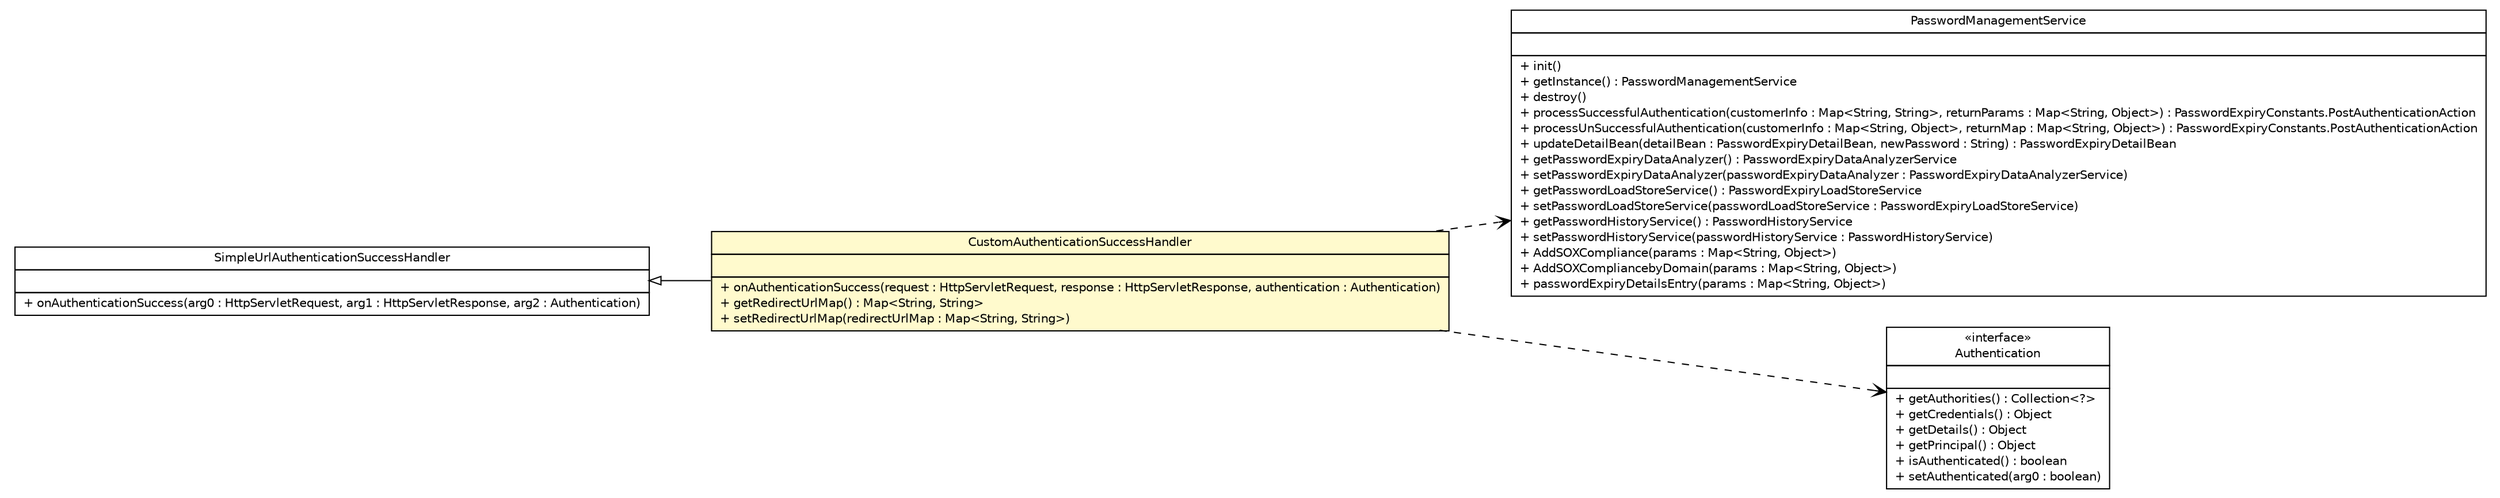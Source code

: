 #!/usr/local/bin/dot
#
# Class diagram 
# Generated by UMLGraph version 5.1 (http://www.umlgraph.org/)
#

digraph G {
	edge [fontname="Helvetica",fontsize=10,labelfontname="Helvetica",labelfontsize=10];
	node [fontname="Helvetica",fontsize=10,shape=plaintext];
	nodesep=0.25;
	ranksep=0.5;
	rankdir=LR;
	// com.inn.headstartdemo.security.mgmt.PasswordManagementService
	c12631 [label=<<table title="com.inn.headstartdemo.security.mgmt.PasswordManagementService" border="0" cellborder="1" cellspacing="0" cellpadding="2" port="p" href="../mgmt/PasswordManagementService.html">
		<tr><td><table border="0" cellspacing="0" cellpadding="1">
<tr><td align="center" balign="center"> PasswordManagementService </td></tr>
		</table></td></tr>
		<tr><td><table border="0" cellspacing="0" cellpadding="1">
<tr><td align="left" balign="left">  </td></tr>
		</table></td></tr>
		<tr><td><table border="0" cellspacing="0" cellpadding="1">
<tr><td align="left" balign="left"> + init() </td></tr>
<tr><td align="left" balign="left"> + getInstance() : PasswordManagementService </td></tr>
<tr><td align="left" balign="left"> + destroy() </td></tr>
<tr><td align="left" balign="left"> + processSuccessfulAuthentication(customerInfo : Map&lt;String, String&gt;, returnParams : Map&lt;String, Object&gt;) : PasswordExpiryConstants.PostAuthenticationAction </td></tr>
<tr><td align="left" balign="left"> + processUnSuccessfulAuthentication(customerInfo : Map&lt;String, Object&gt;, returnMap : Map&lt;String, Object&gt;) : PasswordExpiryConstants.PostAuthenticationAction </td></tr>
<tr><td align="left" balign="left"> + updateDetailBean(detailBean : PasswordExpiryDetailBean, newPassword : String) : PasswordExpiryDetailBean </td></tr>
<tr><td align="left" balign="left"> + getPasswordExpiryDataAnalyzer() : PasswordExpiryDataAnalyzerService </td></tr>
<tr><td align="left" balign="left"> + setPasswordExpiryDataAnalyzer(passwordExpiryDataAnalyzer : PasswordExpiryDataAnalyzerService) </td></tr>
<tr><td align="left" balign="left"> + getPasswordLoadStoreService() : PasswordExpiryLoadStoreService </td></tr>
<tr><td align="left" balign="left"> + setPasswordLoadStoreService(passwordLoadStoreService : PasswordExpiryLoadStoreService) </td></tr>
<tr><td align="left" balign="left"> + getPasswordHistoryService() : PasswordHistoryService </td></tr>
<tr><td align="left" balign="left"> + setPasswordHistoryService(passwordHistoryService : PasswordHistoryService) </td></tr>
<tr><td align="left" balign="left"> + AddSOXCompliance(params : Map&lt;String, Object&gt;) </td></tr>
<tr><td align="left" balign="left"> + AddSOXCompliancebyDomain(params : Map&lt;String, Object&gt;) </td></tr>
<tr><td align="left" balign="left"> + passwordExpiryDetailsEntry(params : Map&lt;String, Object&gt;) </td></tr>
		</table></td></tr>
		</table>>, fontname="Helvetica", fontcolor="black", fontsize=10.0];
	// com.inn.headstartdemo.security.spring.CustomAuthenticationSuccessHandler
	c12641 [label=<<table title="com.inn.headstartdemo.security.spring.CustomAuthenticationSuccessHandler" border="0" cellborder="1" cellspacing="0" cellpadding="2" port="p" bgcolor="lemonChiffon" href="./CustomAuthenticationSuccessHandler.html">
		<tr><td><table border="0" cellspacing="0" cellpadding="1">
<tr><td align="center" balign="center"> CustomAuthenticationSuccessHandler </td></tr>
		</table></td></tr>
		<tr><td><table border="0" cellspacing="0" cellpadding="1">
<tr><td align="left" balign="left">  </td></tr>
		</table></td></tr>
		<tr><td><table border="0" cellspacing="0" cellpadding="1">
<tr><td align="left" balign="left"> + onAuthenticationSuccess(request : HttpServletRequest, response : HttpServletResponse, authentication : Authentication) </td></tr>
<tr><td align="left" balign="left"> + getRedirectUrlMap() : Map&lt;String, String&gt; </td></tr>
<tr><td align="left" balign="left"> + setRedirectUrlMap(redirectUrlMap : Map&lt;String, String&gt;) </td></tr>
		</table></td></tr>
		</table>>, fontname="Helvetica", fontcolor="black", fontsize=10.0];
	//com.inn.headstartdemo.security.spring.CustomAuthenticationSuccessHandler extends org.springframework.security.web.authentication.SimpleUrlAuthenticationSuccessHandler
	c12883:p -> c12641:p [dir=back,arrowtail=empty];
	// com.inn.headstartdemo.security.spring.CustomAuthenticationSuccessHandler DEPEND com.inn.headstartdemo.security.mgmt.PasswordManagementService
	c12641:p -> c12631:p [taillabel="", label="", headlabel="", fontname="Helvetica", fontcolor="black", fontsize=10.0, color="black", arrowhead=open, style=dashed];
	// com.inn.headstartdemo.security.spring.CustomAuthenticationSuccessHandler DEPEND org.springframework.security.core.Authentication
	c12641:p -> c12884:p [taillabel="", label="", headlabel="", fontname="Helvetica", fontcolor="black", fontsize=10.0, color="black", arrowhead=open, style=dashed];
	// org.springframework.security.web.authentication.SimpleUrlAuthenticationSuccessHandler
	c12883 [label=<<table title="org.springframework.security.web.authentication.SimpleUrlAuthenticationSuccessHandler" border="0" cellborder="1" cellspacing="0" cellpadding="2" port="p" href="http://java.sun.com/j2se/1.4.2/docs/api/org/springframework/security/web/authentication/SimpleUrlAuthenticationSuccessHandler.html">
		<tr><td><table border="0" cellspacing="0" cellpadding="1">
<tr><td align="center" balign="center"> SimpleUrlAuthenticationSuccessHandler </td></tr>
		</table></td></tr>
		<tr><td><table border="0" cellspacing="0" cellpadding="1">
<tr><td align="left" balign="left">  </td></tr>
		</table></td></tr>
		<tr><td><table border="0" cellspacing="0" cellpadding="1">
<tr><td align="left" balign="left"> + onAuthenticationSuccess(arg0 : HttpServletRequest, arg1 : HttpServletResponse, arg2 : Authentication) </td></tr>
		</table></td></tr>
		</table>>, fontname="Helvetica", fontcolor="black", fontsize=10.0];
	// org.springframework.security.core.Authentication
	c12884 [label=<<table title="org.springframework.security.core.Authentication" border="0" cellborder="1" cellspacing="0" cellpadding="2" port="p" href="http://java.sun.com/j2se/1.4.2/docs/api/org/springframework/security/core/Authentication.html">
		<tr><td><table border="0" cellspacing="0" cellpadding="1">
<tr><td align="center" balign="center"> &#171;interface&#187; </td></tr>
<tr><td align="center" balign="center"> Authentication </td></tr>
		</table></td></tr>
		<tr><td><table border="0" cellspacing="0" cellpadding="1">
<tr><td align="left" balign="left">  </td></tr>
		</table></td></tr>
		<tr><td><table border="0" cellspacing="0" cellpadding="1">
<tr><td align="left" balign="left"> + getAuthorities() : Collection&lt;?&gt; </td></tr>
<tr><td align="left" balign="left"> + getCredentials() : Object </td></tr>
<tr><td align="left" balign="left"> + getDetails() : Object </td></tr>
<tr><td align="left" balign="left"> + getPrincipal() : Object </td></tr>
<tr><td align="left" balign="left"> + isAuthenticated() : boolean </td></tr>
<tr><td align="left" balign="left"> + setAuthenticated(arg0 : boolean) </td></tr>
		</table></td></tr>
		</table>>, fontname="Helvetica", fontcolor="black", fontsize=10.0];
}

